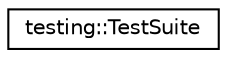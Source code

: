 digraph "Иерархия классов. Графический вид."
{
 // LATEX_PDF_SIZE
  edge [fontname="Helvetica",fontsize="10",labelfontname="Helvetica",labelfontsize="10"];
  node [fontname="Helvetica",fontsize="10",shape=record];
  rankdir="LR";
  Node0 [label="testing::TestSuite",height=0.2,width=0.4,color="black", fillcolor="white", style="filled",URL="$classtesting_1_1TestSuite.html",tooltip=" "];
}
